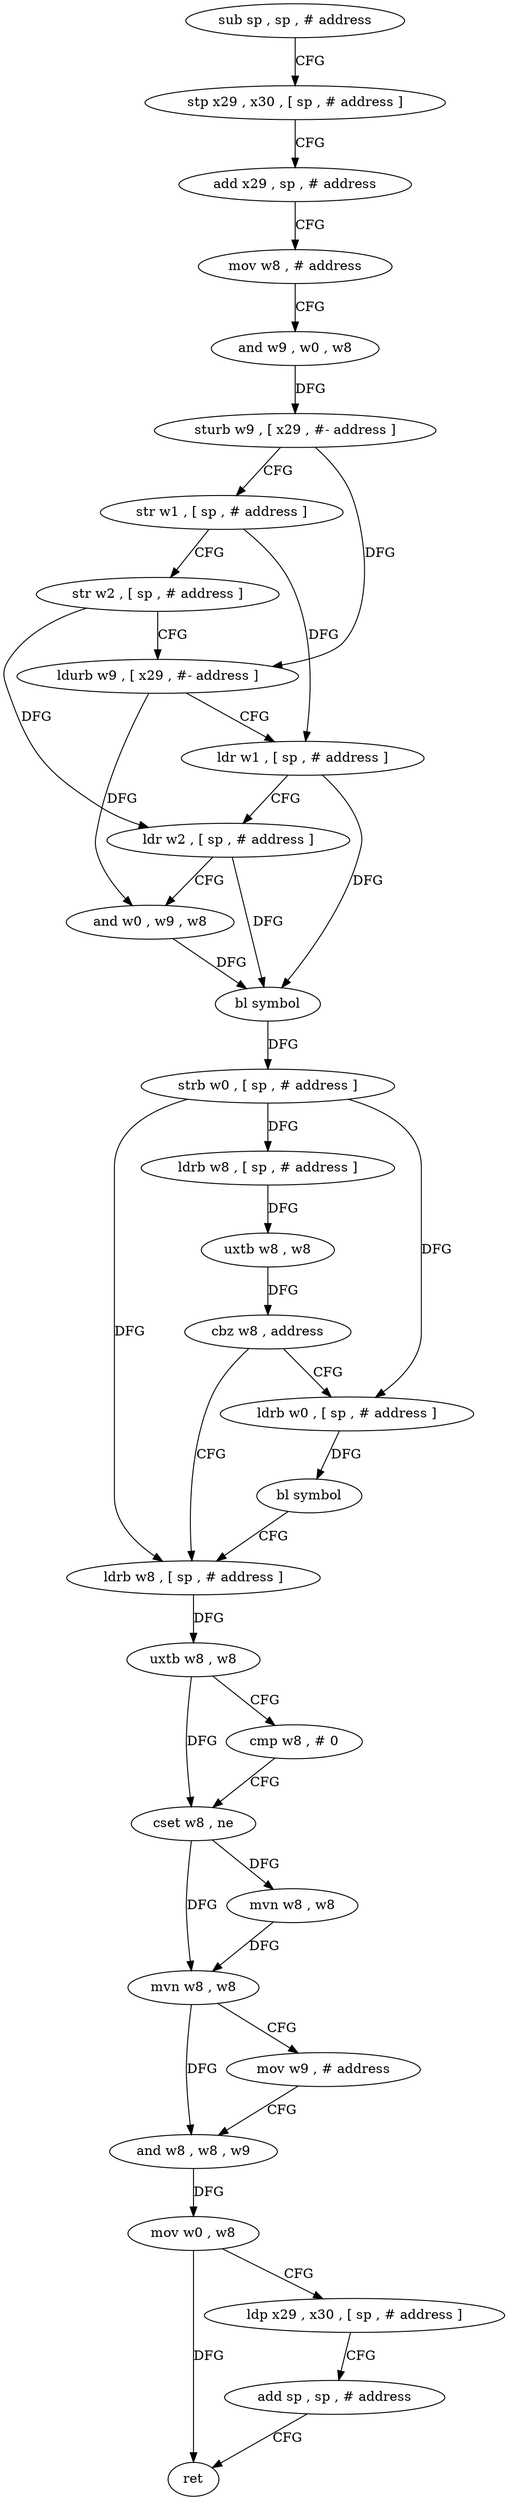 digraph "func" {
"4248116" [label = "sub sp , sp , # address" ]
"4248120" [label = "stp x29 , x30 , [ sp , # address ]" ]
"4248124" [label = "add x29 , sp , # address" ]
"4248128" [label = "mov w8 , # address" ]
"4248132" [label = "and w9 , w0 , w8" ]
"4248136" [label = "sturb w9 , [ x29 , #- address ]" ]
"4248140" [label = "str w1 , [ sp , # address ]" ]
"4248144" [label = "str w2 , [ sp , # address ]" ]
"4248148" [label = "ldurb w9 , [ x29 , #- address ]" ]
"4248152" [label = "ldr w1 , [ sp , # address ]" ]
"4248156" [label = "ldr w2 , [ sp , # address ]" ]
"4248160" [label = "and w0 , w9 , w8" ]
"4248164" [label = "bl symbol" ]
"4248168" [label = "strb w0 , [ sp , # address ]" ]
"4248172" [label = "ldrb w8 , [ sp , # address ]" ]
"4248176" [label = "uxtb w8 , w8" ]
"4248180" [label = "cbz w8 , address" ]
"4248192" [label = "ldrb w8 , [ sp , # address ]" ]
"4248184" [label = "ldrb w0 , [ sp , # address ]" ]
"4248196" [label = "uxtb w8 , w8" ]
"4248200" [label = "cmp w8 , # 0" ]
"4248204" [label = "cset w8 , ne" ]
"4248208" [label = "mvn w8 , w8" ]
"4248212" [label = "mvn w8 , w8" ]
"4248216" [label = "mov w9 , # address" ]
"4248220" [label = "and w8 , w8 , w9" ]
"4248224" [label = "mov w0 , w8" ]
"4248228" [label = "ldp x29 , x30 , [ sp , # address ]" ]
"4248232" [label = "add sp , sp , # address" ]
"4248236" [label = "ret" ]
"4248188" [label = "bl symbol" ]
"4248116" -> "4248120" [ label = "CFG" ]
"4248120" -> "4248124" [ label = "CFG" ]
"4248124" -> "4248128" [ label = "CFG" ]
"4248128" -> "4248132" [ label = "CFG" ]
"4248132" -> "4248136" [ label = "DFG" ]
"4248136" -> "4248140" [ label = "CFG" ]
"4248136" -> "4248148" [ label = "DFG" ]
"4248140" -> "4248144" [ label = "CFG" ]
"4248140" -> "4248152" [ label = "DFG" ]
"4248144" -> "4248148" [ label = "CFG" ]
"4248144" -> "4248156" [ label = "DFG" ]
"4248148" -> "4248152" [ label = "CFG" ]
"4248148" -> "4248160" [ label = "DFG" ]
"4248152" -> "4248156" [ label = "CFG" ]
"4248152" -> "4248164" [ label = "DFG" ]
"4248156" -> "4248160" [ label = "CFG" ]
"4248156" -> "4248164" [ label = "DFG" ]
"4248160" -> "4248164" [ label = "DFG" ]
"4248164" -> "4248168" [ label = "DFG" ]
"4248168" -> "4248172" [ label = "DFG" ]
"4248168" -> "4248192" [ label = "DFG" ]
"4248168" -> "4248184" [ label = "DFG" ]
"4248172" -> "4248176" [ label = "DFG" ]
"4248176" -> "4248180" [ label = "DFG" ]
"4248180" -> "4248192" [ label = "CFG" ]
"4248180" -> "4248184" [ label = "CFG" ]
"4248192" -> "4248196" [ label = "DFG" ]
"4248184" -> "4248188" [ label = "DFG" ]
"4248196" -> "4248200" [ label = "CFG" ]
"4248196" -> "4248204" [ label = "DFG" ]
"4248200" -> "4248204" [ label = "CFG" ]
"4248204" -> "4248208" [ label = "DFG" ]
"4248204" -> "4248212" [ label = "DFG" ]
"4248208" -> "4248212" [ label = "DFG" ]
"4248212" -> "4248216" [ label = "CFG" ]
"4248212" -> "4248220" [ label = "DFG" ]
"4248216" -> "4248220" [ label = "CFG" ]
"4248220" -> "4248224" [ label = "DFG" ]
"4248224" -> "4248228" [ label = "CFG" ]
"4248224" -> "4248236" [ label = "DFG" ]
"4248228" -> "4248232" [ label = "CFG" ]
"4248232" -> "4248236" [ label = "CFG" ]
"4248188" -> "4248192" [ label = "CFG" ]
}
